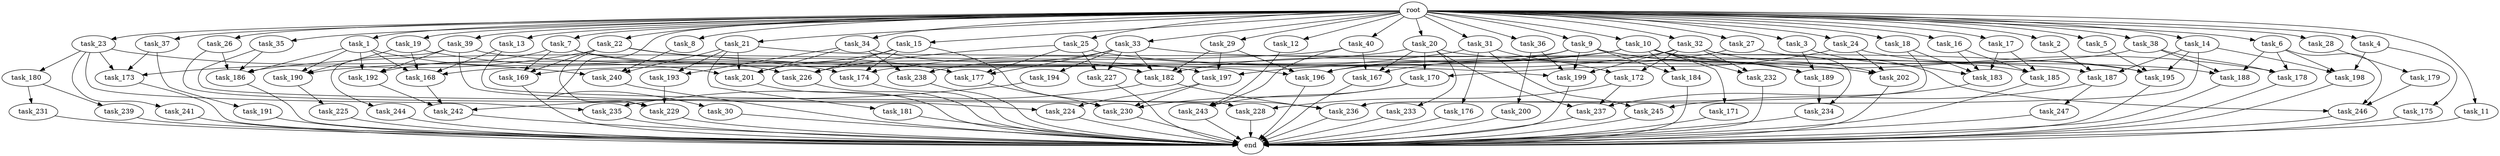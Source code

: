 digraph G {
  task_8 [size="102.400000"];
  task_239 [size="7730941132.800000"];
  task_173 [size="213889371340.800018"];
  task_189 [size="55834574848.000000"];
  task_17 [size="102.400000"];
  task_32 [size="102.400000"];
  task_242 [size="185542587187.200012"];
  task_35 [size="102.400000"];
  task_26 [size="102.400000"];
  task_15 [size="102.400000"];
  task_167 [size="110810156236.800003"];
  task_227 [size="84181359001.600006"];
  task_177 [size="126272038502.400009"];
  task_33 [size="102.400000"];
  task_186 [size="156336809574.399994"];
  task_7 [size="102.400000"];
  task_181 [size="69578470195.199997"];
  task_231 [size="7730941132.800000"];
  task_241 [size="85899345920.000000"];
  task_233 [size="42090679500.800003"];
  task_176 [size="7730941132.800000"];
  end [size="0.000000"];
  task_13 [size="102.400000"];
  task_30 [size="102.400000"];
  task_5 [size="102.400000"];
  task_200 [size="42090679500.800003"];
  task_201 [size="150323855360.000000"];
  task_6 [size="102.400000"];
  task_184 [size="34359738368.000000"];
  task_240 [size="197568495616.000000"];
  task_22 [size="102.400000"];
  task_169 [size="86758339379.200012"];
  task_3 [size="102.400000"];
  task_179 [size="21474836480.000000"];
  task_187 [size="146028888064.000000"];
  task_188 [size="197568495616.000000"];
  task_236 [size="46385646796.800003"];
  task_183 [size="59270548684.800003"];
  task_234 [size="139156940390.399994"];
  task_193 [size="73014444032.000000"];
  task_16 [size="102.400000"];
  task_191 [size="85899345920.000000"];
  task_175 [size="3435973836.800000"];
  task_224 [size="29205777612.800003"];
  task_202 [size="103938208563.200012"];
  root [size="0.000000"];
  task_182 [size="62706522521.600006"];
  task_245 [size="21474836480.000000"];
  task_230 [size="219043332096.000000"];
  task_21 [size="102.400000"];
  task_18 [size="102.400000"];
  task_180 [size="85899345920.000000"];
  task_31 [size="102.400000"];
  task_244 [size="7730941132.800000"];
  task_9 [size="102.400000"];
  task_237 [size="53257594470.400002"];
  task_1 [size="102.400000"];
  task_192 [size="91053306675.200012"];
  task_28 [size="102.400000"];
  task_174 [size="57552561766.400002"];
  task_247 [size="13743895347.200001"];
  task_29 [size="102.400000"];
  task_185 [size="76450417868.800003"];
  task_34 [size="102.400000"];
  task_10 [size="102.400000"];
  task_178 [size="158913789952.000000"];
  task_194 [size="42090679500.800003"];
  task_2 [size="102.400000"];
  task_171 [size="3435973836.800000"];
  task_225 [size="69578470195.199997"];
  task_228 [size="77309411328.000000"];
  task_197 [size="91053306675.200012"];
  task_38 [size="102.400000"];
  task_39 [size="102.400000"];
  task_14 [size="102.400000"];
  task_24 [size="102.400000"];
  task_198 [size="110810156236.800003"];
  task_195 [size="80745385164.800003"];
  task_243 [size="138297946931.200012"];
  task_19 [size="102.400000"];
  task_226 [size="63565515980.800003"];
  task_36 [size="102.400000"];
  task_196 [size="127990025420.800003"];
  task_170 [size="45526653337.600006"];
  task_25 [size="102.400000"];
  task_4 [size="102.400000"];
  task_40 [size="102.400000"];
  task_235 [size="99643241267.200012"];
  task_27 [size="102.400000"];
  task_12 [size="102.400000"];
  task_232 [size="73014444032.000000"];
  task_229 [size="80745385164.800003"];
  task_23 [size="102.400000"];
  task_37 [size="102.400000"];
  task_168 [size="223338299392.000000"];
  task_11 [size="102.400000"];
  task_190 [size="115105123532.800003"];
  task_172 [size="77309411328.000000"];
  task_246 [size="154618822656.000000"];
  task_20 [size="102.400000"];
  task_199 [size="184683593728.000000"];
  task_238 [size="45526653337.600006"];

  task_8 -> task_240 [size="411041792.000000"];
  task_239 -> end [size="1.000000"];
  task_173 -> end [size="1.000000"];
  task_189 -> task_234 [size="679477248.000000"];
  task_17 -> task_185 [size="301989888.000000"];
  task_17 -> task_183 [size="301989888.000000"];
  task_32 -> task_232 [size="679477248.000000"];
  task_32 -> task_202 [size="679477248.000000"];
  task_32 -> task_234 [size="679477248.000000"];
  task_32 -> task_172 [size="679477248.000000"];
  task_32 -> task_197 [size="679477248.000000"];
  task_32 -> task_199 [size="679477248.000000"];
  task_242 -> end [size="1.000000"];
  task_35 -> task_230 [size="411041792.000000"];
  task_35 -> task_186 [size="411041792.000000"];
  task_26 -> task_229 [size="301989888.000000"];
  task_26 -> task_186 [size="301989888.000000"];
  task_15 -> task_201 [size="75497472.000000"];
  task_15 -> task_236 [size="75497472.000000"];
  task_15 -> task_174 [size="75497472.000000"];
  task_15 -> task_226 [size="75497472.000000"];
  task_167 -> end [size="1.000000"];
  task_227 -> end [size="1.000000"];
  task_177 -> task_230 [size="838860800.000000"];
  task_33 -> task_194 [size="411041792.000000"];
  task_33 -> task_227 [size="411041792.000000"];
  task_33 -> task_182 [size="411041792.000000"];
  task_33 -> task_195 [size="411041792.000000"];
  task_33 -> task_177 [size="411041792.000000"];
  task_33 -> task_238 [size="411041792.000000"];
  task_186 -> end [size="1.000000"];
  task_7 -> task_196 [size="134217728.000000"];
  task_7 -> task_169 [size="134217728.000000"];
  task_7 -> task_226 [size="134217728.000000"];
  task_7 -> task_192 [size="134217728.000000"];
  task_181 -> end [size="1.000000"];
  task_231 -> end [size="1.000000"];
  task_241 -> end [size="1.000000"];
  task_233 -> end [size="1.000000"];
  task_176 -> end [size="1.000000"];
  task_13 -> task_228 [size="679477248.000000"];
  task_13 -> task_168 [size="679477248.000000"];
  task_30 -> end [size="1.000000"];
  task_5 -> task_195 [size="134217728.000000"];
  task_200 -> end [size="1.000000"];
  task_201 -> end [size="1.000000"];
  task_6 -> task_188 [size="838860800.000000"];
  task_6 -> task_198 [size="838860800.000000"];
  task_6 -> task_178 [size="838860800.000000"];
  task_6 -> task_246 [size="838860800.000000"];
  task_184 -> end [size="1.000000"];
  task_240 -> end [size="1.000000"];
  task_22 -> task_229 [size="411041792.000000"];
  task_22 -> task_169 [size="411041792.000000"];
  task_22 -> task_199 [size="411041792.000000"];
  task_22 -> task_173 [size="411041792.000000"];
  task_22 -> task_177 [size="411041792.000000"];
  task_169 -> end [size="1.000000"];
  task_3 -> task_189 [size="209715200.000000"];
  task_3 -> task_183 [size="209715200.000000"];
  task_179 -> task_246 [size="134217728.000000"];
  task_187 -> task_245 [size="134217728.000000"];
  task_187 -> task_247 [size="134217728.000000"];
  task_188 -> end [size="1.000000"];
  task_236 -> end [size="1.000000"];
  task_183 -> task_237 [size="33554432.000000"];
  task_234 -> end [size="1.000000"];
  task_193 -> task_229 [size="75497472.000000"];
  task_16 -> task_185 [size="33554432.000000"];
  task_16 -> task_183 [size="33554432.000000"];
  task_191 -> end [size="1.000000"];
  task_175 -> end [size="1.000000"];
  task_224 -> end [size="1.000000"];
  task_202 -> end [size="1.000000"];
  root -> task_8 [size="1.000000"];
  root -> task_14 [size="1.000000"];
  root -> task_24 [size="1.000000"];
  root -> task_13 [size="1.000000"];
  root -> task_33 [size="1.000000"];
  root -> task_12 [size="1.000000"];
  root -> task_21 [size="1.000000"];
  root -> task_18 [size="1.000000"];
  root -> task_22 [size="1.000000"];
  root -> task_31 [size="1.000000"];
  root -> task_9 [size="1.000000"];
  root -> task_5 [size="1.000000"];
  root -> task_36 [size="1.000000"];
  root -> task_32 [size="1.000000"];
  root -> task_26 [size="1.000000"];
  root -> task_15 [size="1.000000"];
  root -> task_6 [size="1.000000"];
  root -> task_4 [size="1.000000"];
  root -> task_25 [size="1.000000"];
  root -> task_40 [size="1.000000"];
  root -> task_30 [size="1.000000"];
  root -> task_34 [size="1.000000"];
  root -> task_3 [size="1.000000"];
  root -> task_19 [size="1.000000"];
  root -> task_10 [size="1.000000"];
  root -> task_23 [size="1.000000"];
  root -> task_37 [size="1.000000"];
  root -> task_39 [size="1.000000"];
  root -> task_1 [size="1.000000"];
  root -> task_11 [size="1.000000"];
  root -> task_17 [size="1.000000"];
  root -> task_2 [size="1.000000"];
  root -> task_29 [size="1.000000"];
  root -> task_20 [size="1.000000"];
  root -> task_35 [size="1.000000"];
  root -> task_7 [size="1.000000"];
  root -> task_27 [size="1.000000"];
  root -> task_38 [size="1.000000"];
  root -> task_28 [size="1.000000"];
  root -> task_16 [size="1.000000"];
  task_182 -> task_235 [size="134217728.000000"];
  task_182 -> task_236 [size="134217728.000000"];
  task_245 -> end [size="1.000000"];
  task_230 -> end [size="1.000000"];
  task_21 -> task_181 [size="679477248.000000"];
  task_21 -> task_193 [size="679477248.000000"];
  task_21 -> task_187 [size="679477248.000000"];
  task_21 -> task_240 [size="679477248.000000"];
  task_21 -> task_201 [size="679477248.000000"];
  task_18 -> task_236 [size="33554432.000000"];
  task_18 -> task_183 [size="33554432.000000"];
  task_180 -> task_239 [size="75497472.000000"];
  task_180 -> task_231 [size="75497472.000000"];
  task_31 -> task_245 [size="75497472.000000"];
  task_31 -> task_172 [size="75497472.000000"];
  task_31 -> task_174 [size="75497472.000000"];
  task_31 -> task_176 [size="75497472.000000"];
  task_244 -> end [size="1.000000"];
  task_9 -> task_189 [size="301989888.000000"];
  task_9 -> task_202 [size="301989888.000000"];
  task_9 -> task_196 [size="301989888.000000"];
  task_9 -> task_184 [size="301989888.000000"];
  task_9 -> task_169 [size="301989888.000000"];
  task_9 -> task_199 [size="301989888.000000"];
  task_237 -> end [size="1.000000"];
  task_1 -> task_190 [size="679477248.000000"];
  task_1 -> task_201 [size="679477248.000000"];
  task_1 -> task_186 [size="679477248.000000"];
  task_1 -> task_168 [size="679477248.000000"];
  task_1 -> task_192 [size="679477248.000000"];
  task_192 -> task_242 [size="134217728.000000"];
  task_28 -> task_179 [size="209715200.000000"];
  task_174 -> end [size="1.000000"];
  task_247 -> end [size="1.000000"];
  task_29 -> task_196 [size="134217728.000000"];
  task_29 -> task_197 [size="134217728.000000"];
  task_29 -> task_182 [size="134217728.000000"];
  task_185 -> end [size="1.000000"];
  task_34 -> task_201 [size="33554432.000000"];
  task_34 -> task_193 [size="33554432.000000"];
  task_34 -> task_182 [size="33554432.000000"];
  task_34 -> task_238 [size="33554432.000000"];
  task_10 -> task_190 [size="33554432.000000"];
  task_10 -> task_189 [size="33554432.000000"];
  task_10 -> task_182 [size="33554432.000000"];
  task_10 -> task_232 [size="33554432.000000"];
  task_10 -> task_184 [size="33554432.000000"];
  task_10 -> task_178 [size="33554432.000000"];
  task_10 -> task_171 [size="33554432.000000"];
  task_178 -> end [size="1.000000"];
  task_194 -> task_242 [size="838860800.000000"];
  task_2 -> task_187 [size="536870912.000000"];
  task_171 -> end [size="1.000000"];
  task_225 -> end [size="1.000000"];
  task_228 -> end [size="1.000000"];
  task_197 -> task_230 [size="209715200.000000"];
  task_197 -> task_224 [size="209715200.000000"];
  task_38 -> task_188 [size="679477248.000000"];
  task_38 -> task_196 [size="679477248.000000"];
  task_38 -> task_178 [size="679477248.000000"];
  task_39 -> task_197 [size="75497472.000000"];
  task_39 -> task_192 [size="75497472.000000"];
  task_39 -> task_224 [size="75497472.000000"];
  task_39 -> task_244 [size="75497472.000000"];
  task_14 -> task_198 [size="209715200.000000"];
  task_14 -> task_195 [size="209715200.000000"];
  task_14 -> task_236 [size="209715200.000000"];
  task_14 -> task_187 [size="209715200.000000"];
  task_24 -> task_202 [size="33554432.000000"];
  task_24 -> task_170 [size="33554432.000000"];
  task_24 -> task_195 [size="33554432.000000"];
  task_198 -> end [size="1.000000"];
  task_195 -> end [size="1.000000"];
  task_243 -> end [size="1.000000"];
  task_19 -> task_190 [size="411041792.000000"];
  task_19 -> task_174 [size="411041792.000000"];
  task_19 -> task_168 [size="411041792.000000"];
  task_226 -> end [size="1.000000"];
  task_36 -> task_199 [size="411041792.000000"];
  task_36 -> task_200 [size="411041792.000000"];
  task_196 -> end [size="1.000000"];
  task_170 -> task_230 [size="679477248.000000"];
  task_170 -> task_243 [size="679477248.000000"];
  task_25 -> task_185 [size="411041792.000000"];
  task_25 -> task_227 [size="411041792.000000"];
  task_25 -> task_177 [size="411041792.000000"];
  task_25 -> task_226 [size="411041792.000000"];
  task_4 -> task_198 [size="33554432.000000"];
  task_4 -> task_175 [size="33554432.000000"];
  task_40 -> task_167 [size="134217728.000000"];
  task_40 -> task_186 [size="134217728.000000"];
  task_40 -> task_243 [size="134217728.000000"];
  task_235 -> end [size="1.000000"];
  task_27 -> task_167 [size="536870912.000000"];
  task_27 -> task_246 [size="536870912.000000"];
  task_12 -> task_243 [size="536870912.000000"];
  task_232 -> end [size="1.000000"];
  task_229 -> end [size="1.000000"];
  task_23 -> task_235 [size="838860800.000000"];
  task_23 -> task_241 [size="838860800.000000"];
  task_23 -> task_180 [size="838860800.000000"];
  task_23 -> task_173 [size="838860800.000000"];
  task_23 -> task_240 [size="838860800.000000"];
  task_37 -> task_191 [size="838860800.000000"];
  task_37 -> task_173 [size="838860800.000000"];
  task_168 -> task_242 [size="838860800.000000"];
  task_11 -> end [size="1.000000"];
  task_190 -> task_225 [size="679477248.000000"];
  task_172 -> task_228 [size="75497472.000000"];
  task_172 -> task_237 [size="75497472.000000"];
  task_246 -> end [size="1.000000"];
  task_20 -> task_167 [size="411041792.000000"];
  task_20 -> task_233 [size="411041792.000000"];
  task_20 -> task_188 [size="411041792.000000"];
  task_20 -> task_170 [size="411041792.000000"];
  task_20 -> task_237 [size="411041792.000000"];
  task_20 -> task_168 [size="411041792.000000"];
  task_199 -> end [size="1.000000"];
  task_238 -> end [size="1.000000"];
}
